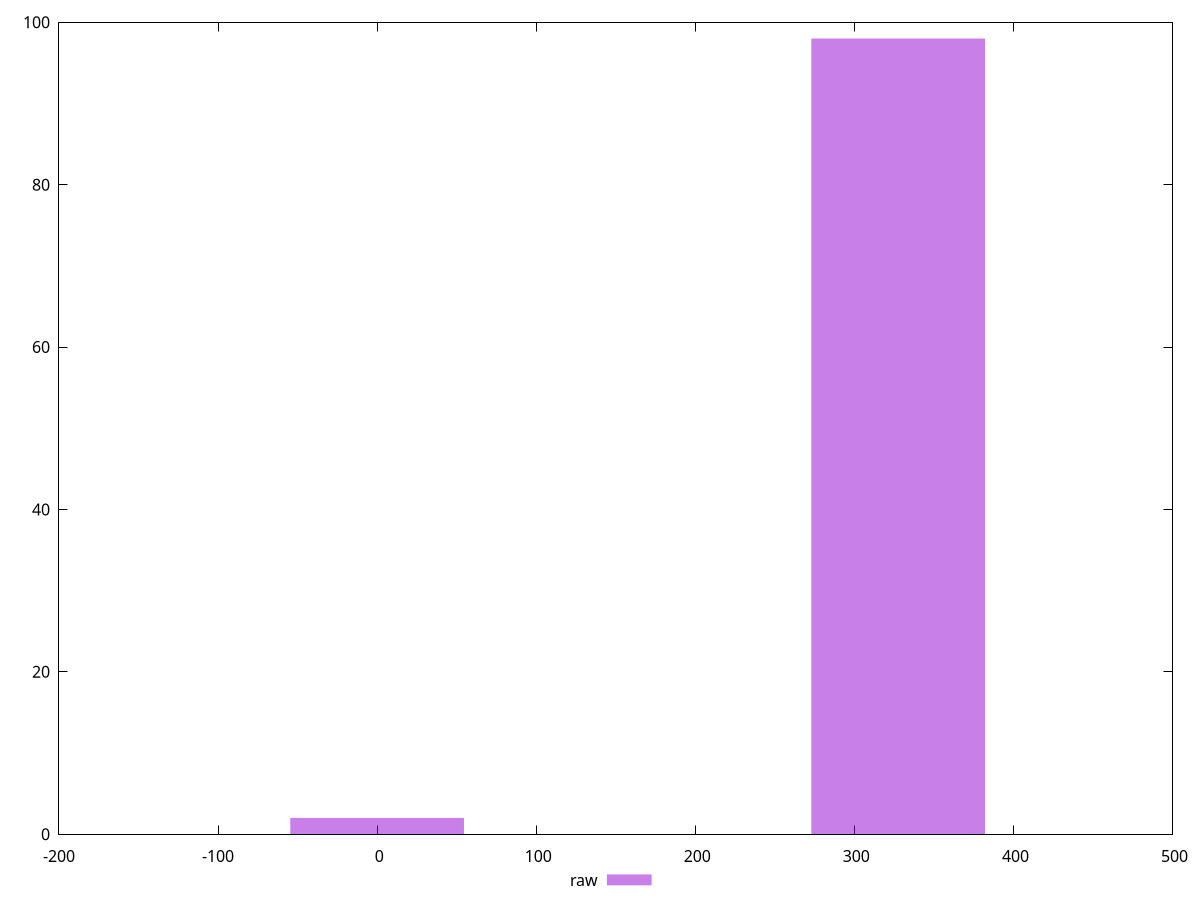 reset
set terminal svg size 640, 490 enhanced background rgb 'white'
set output "reprap/uses-rel-preconnect/samples/pages/raw/histogram.svg"

$raw <<EOF
0 2
327.5454380249607 98
EOF

set key outside below
set boxwidth 109.18181267498689
set yrange [0:100]
set style fill transparent solid 0.5 noborder

plot \
  $raw title "raw" with boxes, \


reset